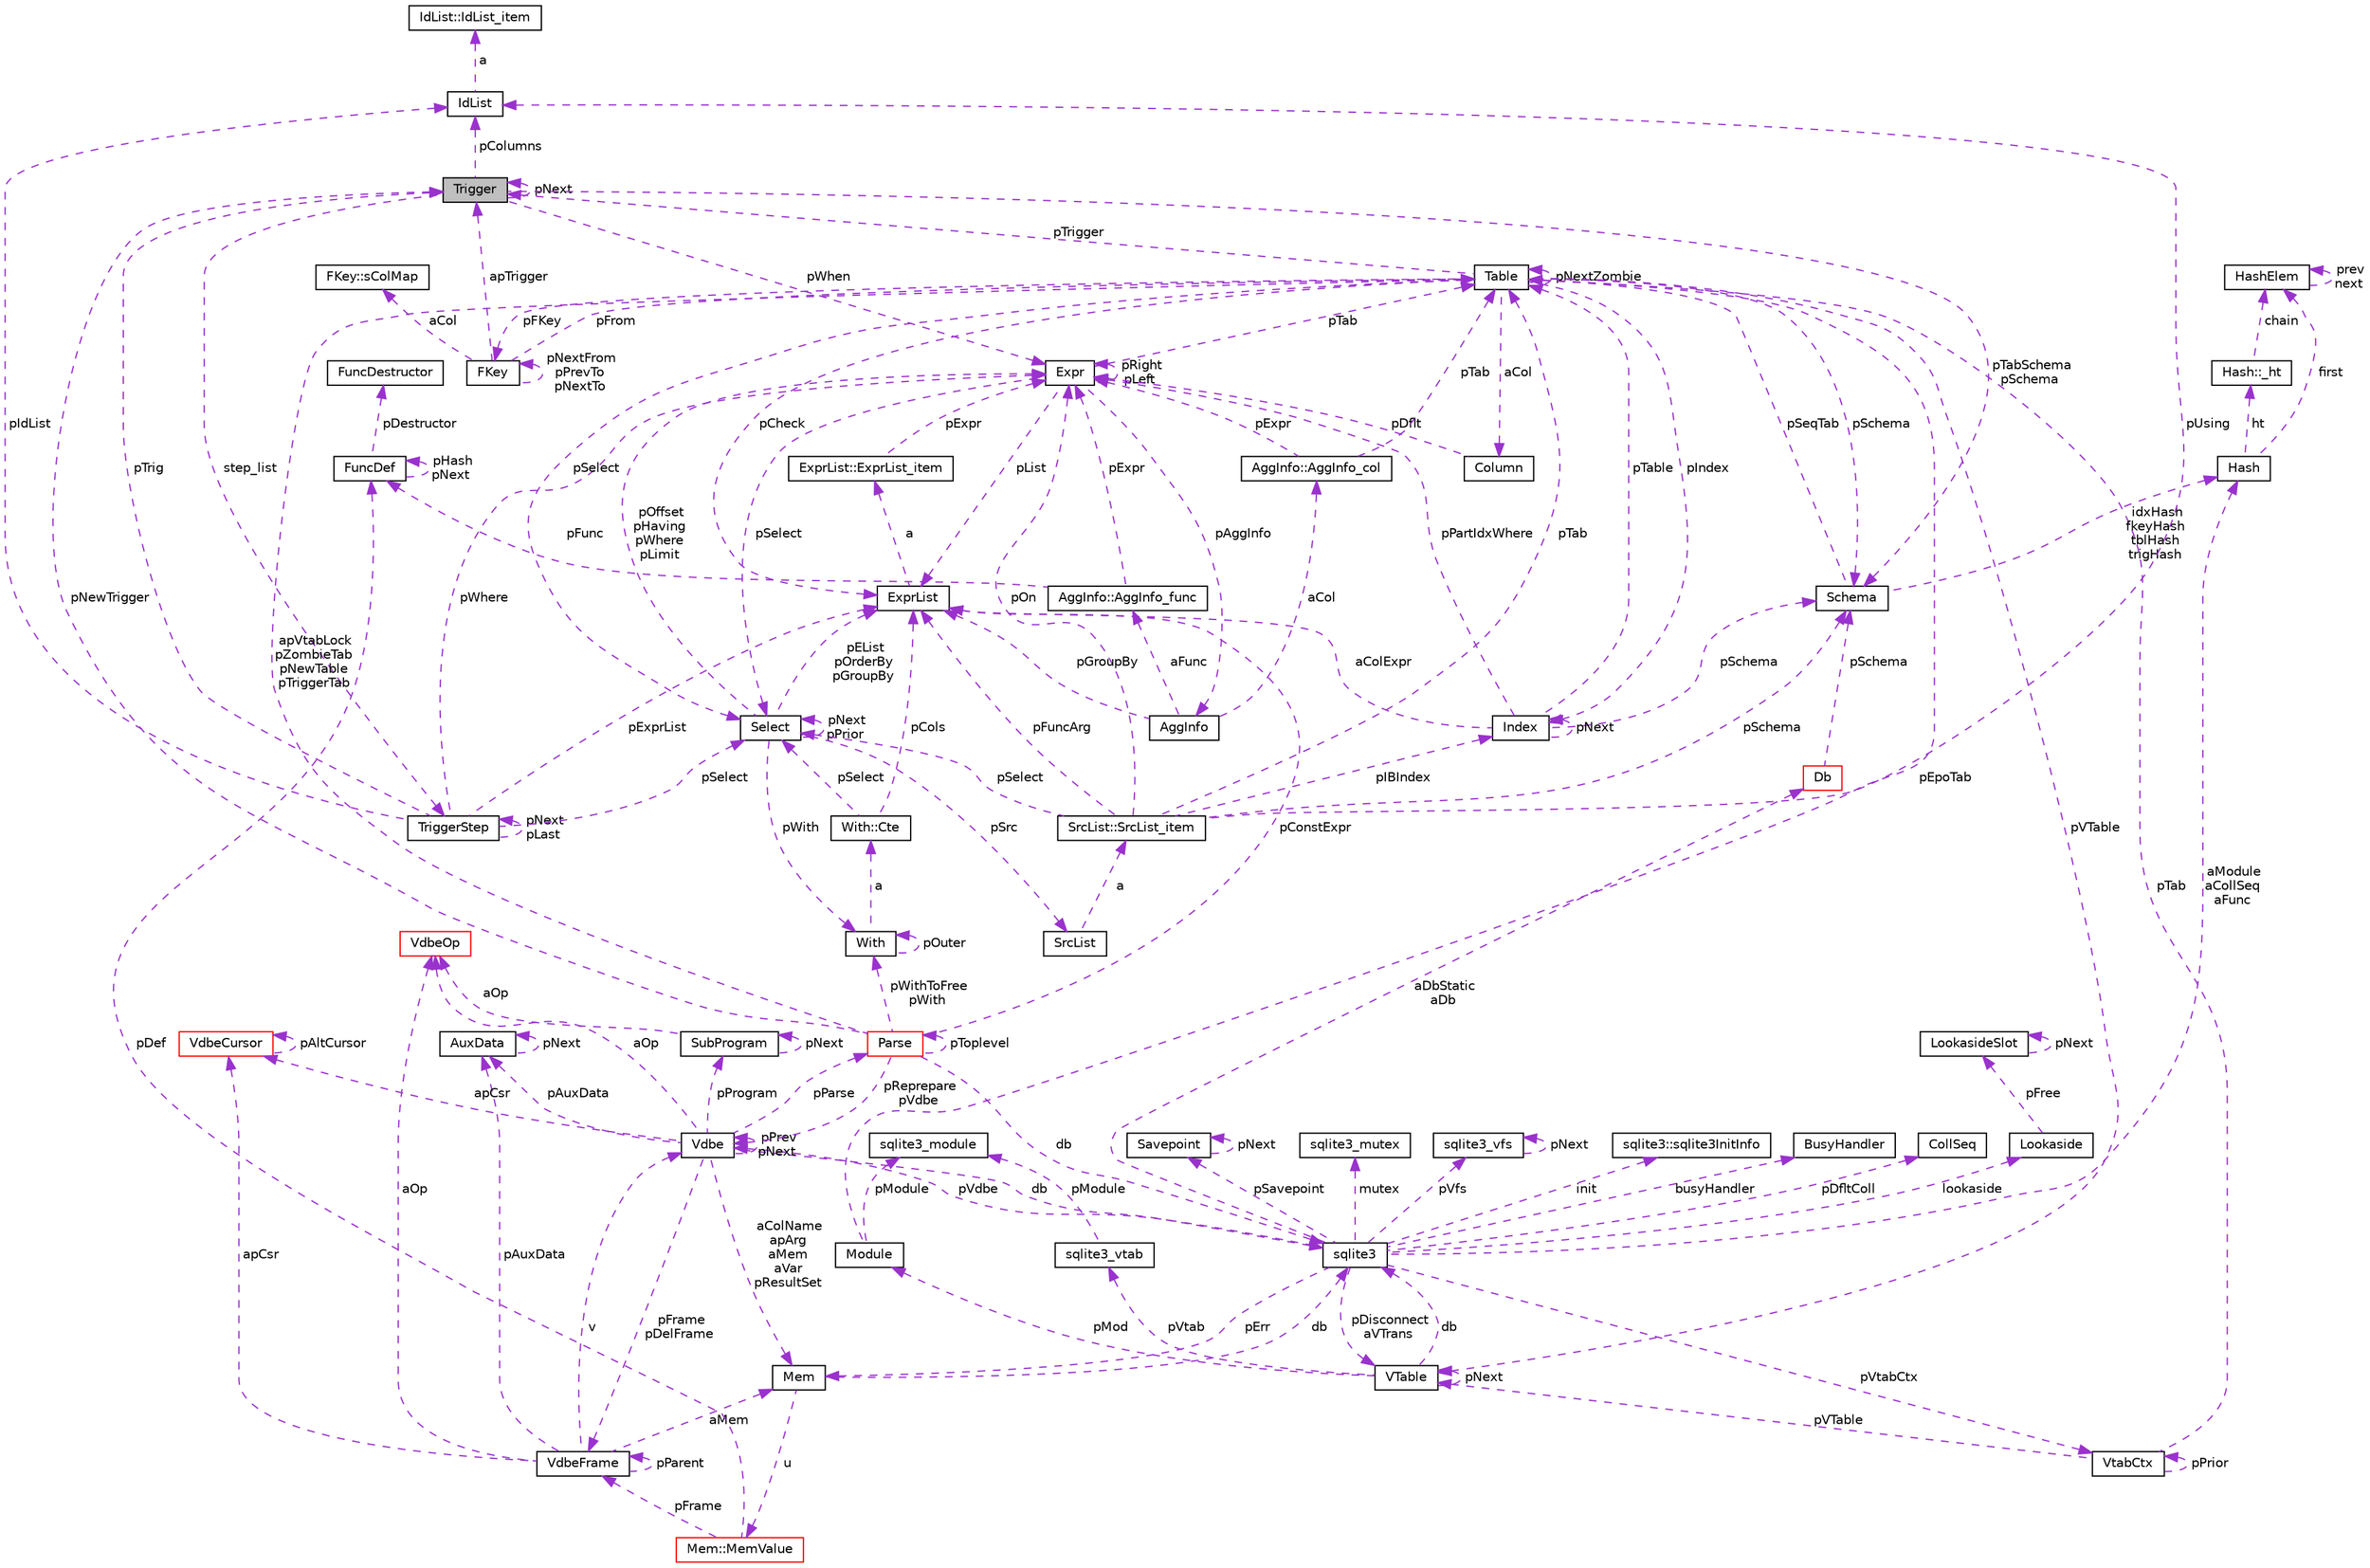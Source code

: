 digraph "Trigger"
{
  edge [fontname="Helvetica",fontsize="10",labelfontname="Helvetica",labelfontsize="10"];
  node [fontname="Helvetica",fontsize="10",shape=record];
  Node1 [label="Trigger",height=0.2,width=0.4,color="black", fillcolor="grey75", style="filled", fontcolor="black"];
  Node2 -> Node1 [dir="back",color="darkorchid3",fontsize="10",style="dashed",label=" step_list" ,fontname="Helvetica"];
  Node2 [label="TriggerStep",height=0.2,width=0.4,color="black", fillcolor="white", style="filled",URL="$structTriggerStep.html"];
  Node2 -> Node2 [dir="back",color="darkorchid3",fontsize="10",style="dashed",label=" pNext\npLast" ,fontname="Helvetica"];
  Node3 -> Node2 [dir="back",color="darkorchid3",fontsize="10",style="dashed",label=" pWhere" ,fontname="Helvetica"];
  Node3 [label="Expr",height=0.2,width=0.4,color="black", fillcolor="white", style="filled",URL="$structExpr.html"];
  Node4 -> Node3 [dir="back",color="darkorchid3",fontsize="10",style="dashed",label=" pAggInfo" ,fontname="Helvetica"];
  Node4 [label="AggInfo",height=0.2,width=0.4,color="black", fillcolor="white", style="filled",URL="$structAggInfo.html"];
  Node5 -> Node4 [dir="back",color="darkorchid3",fontsize="10",style="dashed",label=" aCol" ,fontname="Helvetica"];
  Node5 [label="AggInfo::AggInfo_col",height=0.2,width=0.4,color="black", fillcolor="white", style="filled",URL="$structAggInfo_1_1AggInfo__col.html"];
  Node3 -> Node5 [dir="back",color="darkorchid3",fontsize="10",style="dashed",label=" pExpr" ,fontname="Helvetica"];
  Node6 -> Node5 [dir="back",color="darkorchid3",fontsize="10",style="dashed",label=" pTab" ,fontname="Helvetica"];
  Node6 [label="Table",height=0.2,width=0.4,color="black", fillcolor="white", style="filled",URL="$structTable.html"];
  Node7 -> Node6 [dir="back",color="darkorchid3",fontsize="10",style="dashed",label=" pSchema" ,fontname="Helvetica"];
  Node7 [label="Schema",height=0.2,width=0.4,color="black", fillcolor="white", style="filled",URL="$structSchema.html"];
  Node6 -> Node7 [dir="back",color="darkorchid3",fontsize="10",style="dashed",label=" pSeqTab" ,fontname="Helvetica"];
  Node8 -> Node7 [dir="back",color="darkorchid3",fontsize="10",style="dashed",label=" idxHash\nfkeyHash\ntblHash\ntrigHash" ,fontname="Helvetica"];
  Node8 [label="Hash",height=0.2,width=0.4,color="black", fillcolor="white", style="filled",URL="$structHash.html"];
  Node9 -> Node8 [dir="back",color="darkorchid3",fontsize="10",style="dashed",label=" ht" ,fontname="Helvetica"];
  Node9 [label="Hash::_ht",height=0.2,width=0.4,color="black", fillcolor="white", style="filled",URL="$structHash_1_1__ht.html"];
  Node10 -> Node9 [dir="back",color="darkorchid3",fontsize="10",style="dashed",label=" chain" ,fontname="Helvetica"];
  Node10 [label="HashElem",height=0.2,width=0.4,color="black", fillcolor="white", style="filled",URL="$structHashElem.html"];
  Node10 -> Node10 [dir="back",color="darkorchid3",fontsize="10",style="dashed",label=" prev\nnext" ,fontname="Helvetica"];
  Node10 -> Node8 [dir="back",color="darkorchid3",fontsize="10",style="dashed",label=" first" ,fontname="Helvetica"];
  Node11 -> Node6 [dir="back",color="darkorchid3",fontsize="10",style="dashed",label=" aCol" ,fontname="Helvetica"];
  Node11 [label="Column",height=0.2,width=0.4,color="black", fillcolor="white", style="filled",URL="$structColumn.html"];
  Node3 -> Node11 [dir="back",color="darkorchid3",fontsize="10",style="dashed",label=" pDflt" ,fontname="Helvetica"];
  Node12 -> Node6 [dir="back",color="darkorchid3",fontsize="10",style="dashed",label=" pFKey" ,fontname="Helvetica"];
  Node12 [label="FKey",height=0.2,width=0.4,color="black", fillcolor="white", style="filled",URL="$structFKey.html"];
  Node13 -> Node12 [dir="back",color="darkorchid3",fontsize="10",style="dashed",label=" aCol" ,fontname="Helvetica"];
  Node13 [label="FKey::sColMap",height=0.2,width=0.4,color="black", fillcolor="white", style="filled",URL="$structFKey_1_1sColMap.html"];
  Node12 -> Node12 [dir="back",color="darkorchid3",fontsize="10",style="dashed",label=" pNextFrom\npPrevTo\npNextTo" ,fontname="Helvetica"];
  Node6 -> Node12 [dir="back",color="darkorchid3",fontsize="10",style="dashed",label=" pFrom" ,fontname="Helvetica"];
  Node1 -> Node12 [dir="back",color="darkorchid3",fontsize="10",style="dashed",label=" apTrigger" ,fontname="Helvetica"];
  Node14 -> Node6 [dir="back",color="darkorchid3",fontsize="10",style="dashed",label=" pVTable" ,fontname="Helvetica"];
  Node14 [label="VTable",height=0.2,width=0.4,color="black", fillcolor="white", style="filled",URL="$structVTable.html"];
  Node15 -> Node14 [dir="back",color="darkorchid3",fontsize="10",style="dashed",label=" db" ,fontname="Helvetica"];
  Node15 [label="sqlite3",height=0.2,width=0.4,color="black", fillcolor="white", style="filled",URL="$structsqlite3.html"];
  Node16 -> Node15 [dir="back",color="darkorchid3",fontsize="10",style="dashed",label=" pErr" ,fontname="Helvetica"];
  Node16 [label="Mem",height=0.2,width=0.4,color="black", fillcolor="white", style="filled",URL="$structMem.html"];
  Node17 -> Node16 [dir="back",color="darkorchid3",fontsize="10",style="dashed",label=" u" ,fontname="Helvetica"];
  Node17 [label="Mem::MemValue",height=0.2,width=0.4,color="red", fillcolor="white", style="filled",URL="$unionMem_1_1MemValue.html"];
  Node18 -> Node17 [dir="back",color="darkorchid3",fontsize="10",style="dashed",label=" pFrame" ,fontname="Helvetica"];
  Node18 [label="VdbeFrame",height=0.2,width=0.4,color="black", fillcolor="white", style="filled",URL="$structVdbeFrame.html"];
  Node16 -> Node18 [dir="back",color="darkorchid3",fontsize="10",style="dashed",label=" aMem" ,fontname="Helvetica"];
  Node19 -> Node18 [dir="back",color="darkorchid3",fontsize="10",style="dashed",label=" v" ,fontname="Helvetica"];
  Node19 [label="Vdbe",height=0.2,width=0.4,color="black", fillcolor="white", style="filled",URL="$structVdbe.html"];
  Node16 -> Node19 [dir="back",color="darkorchid3",fontsize="10",style="dashed",label=" aColName\napArg\naMem\naVar\npResultSet" ,fontname="Helvetica"];
  Node19 -> Node19 [dir="back",color="darkorchid3",fontsize="10",style="dashed",label=" pPrev\npNext" ,fontname="Helvetica"];
  Node15 -> Node19 [dir="back",color="darkorchid3",fontsize="10",style="dashed",label=" db" ,fontname="Helvetica"];
  Node18 -> Node19 [dir="back",color="darkorchid3",fontsize="10",style="dashed",label=" pFrame\npDelFrame" ,fontname="Helvetica"];
  Node20 -> Node19 [dir="back",color="darkorchid3",fontsize="10",style="dashed",label=" pAuxData" ,fontname="Helvetica"];
  Node20 [label="AuxData",height=0.2,width=0.4,color="black", fillcolor="white", style="filled",URL="$structAuxData.html"];
  Node20 -> Node20 [dir="back",color="darkorchid3",fontsize="10",style="dashed",label=" pNext" ,fontname="Helvetica"];
  Node21 -> Node19 [dir="back",color="darkorchid3",fontsize="10",style="dashed",label=" pProgram" ,fontname="Helvetica"];
  Node21 [label="SubProgram",height=0.2,width=0.4,color="black", fillcolor="white", style="filled",URL="$structSubProgram.html"];
  Node21 -> Node21 [dir="back",color="darkorchid3",fontsize="10",style="dashed",label=" pNext" ,fontname="Helvetica"];
  Node22 -> Node21 [dir="back",color="darkorchid3",fontsize="10",style="dashed",label=" aOp" ,fontname="Helvetica"];
  Node22 [label="VdbeOp",height=0.2,width=0.4,color="red", fillcolor="white", style="filled",URL="$structVdbeOp.html"];
  Node23 -> Node19 [dir="back",color="darkorchid3",fontsize="10",style="dashed",label=" apCsr" ,fontname="Helvetica"];
  Node23 [label="VdbeCursor",height=0.2,width=0.4,color="red", fillcolor="white", style="filled",URL="$structVdbeCursor.html"];
  Node23 -> Node23 [dir="back",color="darkorchid3",fontsize="10",style="dashed",label=" pAltCursor" ,fontname="Helvetica"];
  Node24 -> Node19 [dir="back",color="darkorchid3",fontsize="10",style="dashed",label=" pParse" ,fontname="Helvetica"];
  Node24 [label="Parse",height=0.2,width=0.4,color="red", fillcolor="white", style="filled",URL="$structParse.html"];
  Node19 -> Node24 [dir="back",color="darkorchid3",fontsize="10",style="dashed",label=" pReprepare\npVdbe" ,fontname="Helvetica"];
  Node15 -> Node24 [dir="back",color="darkorchid3",fontsize="10",style="dashed",label=" db" ,fontname="Helvetica"];
  Node25 -> Node24 [dir="back",color="darkorchid3",fontsize="10",style="dashed",label=" pWithToFree\npWith" ,fontname="Helvetica"];
  Node25 [label="With",height=0.2,width=0.4,color="black", fillcolor="white", style="filled",URL="$structWith.html"];
  Node26 -> Node25 [dir="back",color="darkorchid3",fontsize="10",style="dashed",label=" a" ,fontname="Helvetica"];
  Node26 [label="With::Cte",height=0.2,width=0.4,color="black", fillcolor="white", style="filled",URL="$structWith_1_1Cte.html"];
  Node27 -> Node26 [dir="back",color="darkorchid3",fontsize="10",style="dashed",label=" pSelect" ,fontname="Helvetica"];
  Node27 [label="Select",height=0.2,width=0.4,color="black", fillcolor="white", style="filled",URL="$structSelect.html"];
  Node3 -> Node27 [dir="back",color="darkorchid3",fontsize="10",style="dashed",label=" pOffset\npHaving\npWhere\npLimit" ,fontname="Helvetica"];
  Node25 -> Node27 [dir="back",color="darkorchid3",fontsize="10",style="dashed",label=" pWith" ,fontname="Helvetica"];
  Node27 -> Node27 [dir="back",color="darkorchid3",fontsize="10",style="dashed",label=" pNext\npPrior" ,fontname="Helvetica"];
  Node28 -> Node27 [dir="back",color="darkorchid3",fontsize="10",style="dashed",label=" pSrc" ,fontname="Helvetica"];
  Node28 [label="SrcList",height=0.2,width=0.4,color="black", fillcolor="white", style="filled",URL="$structSrcList.html"];
  Node29 -> Node28 [dir="back",color="darkorchid3",fontsize="10",style="dashed",label=" a" ,fontname="Helvetica"];
  Node29 [label="SrcList::SrcList_item",height=0.2,width=0.4,color="black", fillcolor="white", style="filled",URL="$structSrcList_1_1SrcList__item.html"];
  Node7 -> Node29 [dir="back",color="darkorchid3",fontsize="10",style="dashed",label=" pSchema" ,fontname="Helvetica"];
  Node3 -> Node29 [dir="back",color="darkorchid3",fontsize="10",style="dashed",label=" pOn" ,fontname="Helvetica"];
  Node30 -> Node29 [dir="back",color="darkorchid3",fontsize="10",style="dashed",label=" pUsing" ,fontname="Helvetica"];
  Node30 [label="IdList",height=0.2,width=0.4,color="black", fillcolor="white", style="filled",URL="$structIdList.html"];
  Node31 -> Node30 [dir="back",color="darkorchid3",fontsize="10",style="dashed",label=" a" ,fontname="Helvetica"];
  Node31 [label="IdList::IdList_item",height=0.2,width=0.4,color="black", fillcolor="white", style="filled",URL="$structIdList_1_1IdList__item.html"];
  Node6 -> Node29 [dir="back",color="darkorchid3",fontsize="10",style="dashed",label=" pTab" ,fontname="Helvetica"];
  Node27 -> Node29 [dir="back",color="darkorchid3",fontsize="10",style="dashed",label=" pSelect" ,fontname="Helvetica"];
  Node32 -> Node29 [dir="back",color="darkorchid3",fontsize="10",style="dashed",label=" pIBIndex" ,fontname="Helvetica"];
  Node32 [label="Index",height=0.2,width=0.4,color="black", fillcolor="white", style="filled",URL="$structIndex.html"];
  Node7 -> Node32 [dir="back",color="darkorchid3",fontsize="10",style="dashed",label=" pSchema" ,fontname="Helvetica"];
  Node3 -> Node32 [dir="back",color="darkorchid3",fontsize="10",style="dashed",label=" pPartIdxWhere" ,fontname="Helvetica"];
  Node6 -> Node32 [dir="back",color="darkorchid3",fontsize="10",style="dashed",label=" pTable" ,fontname="Helvetica"];
  Node33 -> Node32 [dir="back",color="darkorchid3",fontsize="10",style="dashed",label=" aColExpr" ,fontname="Helvetica"];
  Node33 [label="ExprList",height=0.2,width=0.4,color="black", fillcolor="white", style="filled",URL="$structExprList.html"];
  Node34 -> Node33 [dir="back",color="darkorchid3",fontsize="10",style="dashed",label=" a" ,fontname="Helvetica"];
  Node34 [label="ExprList::ExprList_item",height=0.2,width=0.4,color="black", fillcolor="white", style="filled",URL="$structExprList_1_1ExprList__item.html"];
  Node3 -> Node34 [dir="back",color="darkorchid3",fontsize="10",style="dashed",label=" pExpr" ,fontname="Helvetica"];
  Node32 -> Node32 [dir="back",color="darkorchid3",fontsize="10",style="dashed",label=" pNext" ,fontname="Helvetica"];
  Node33 -> Node29 [dir="back",color="darkorchid3",fontsize="10",style="dashed",label=" pFuncArg" ,fontname="Helvetica"];
  Node33 -> Node27 [dir="back",color="darkorchid3",fontsize="10",style="dashed",label=" pEList\npOrderBy\npGroupBy" ,fontname="Helvetica"];
  Node33 -> Node26 [dir="back",color="darkorchid3",fontsize="10",style="dashed",label=" pCols" ,fontname="Helvetica"];
  Node25 -> Node25 [dir="back",color="darkorchid3",fontsize="10",style="dashed",label=" pOuter" ,fontname="Helvetica"];
  Node6 -> Node24 [dir="back",color="darkorchid3",fontsize="10",style="dashed",label=" apVtabLock\npZombieTab\npNewTable\npTriggerTab" ,fontname="Helvetica"];
  Node1 -> Node24 [dir="back",color="darkorchid3",fontsize="10",style="dashed",label=" pNewTrigger" ,fontname="Helvetica"];
  Node33 -> Node24 [dir="back",color="darkorchid3",fontsize="10",style="dashed",label=" pConstExpr" ,fontname="Helvetica"];
  Node24 -> Node24 [dir="back",color="darkorchid3",fontsize="10",style="dashed",label=" pToplevel" ,fontname="Helvetica"];
  Node22 -> Node19 [dir="back",color="darkorchid3",fontsize="10",style="dashed",label=" aOp" ,fontname="Helvetica"];
  Node18 -> Node18 [dir="back",color="darkorchid3",fontsize="10",style="dashed",label=" pParent" ,fontname="Helvetica"];
  Node20 -> Node18 [dir="back",color="darkorchid3",fontsize="10",style="dashed",label=" pAuxData" ,fontname="Helvetica"];
  Node23 -> Node18 [dir="back",color="darkorchid3",fontsize="10",style="dashed",label=" apCsr" ,fontname="Helvetica"];
  Node22 -> Node18 [dir="back",color="darkorchid3",fontsize="10",style="dashed",label=" aOp" ,fontname="Helvetica"];
  Node35 -> Node17 [dir="back",color="darkorchid3",fontsize="10",style="dashed",label=" pDef" ,fontname="Helvetica"];
  Node35 [label="FuncDef",height=0.2,width=0.4,color="black", fillcolor="white", style="filled",URL="$structFuncDef.html"];
  Node36 -> Node35 [dir="back",color="darkorchid3",fontsize="10",style="dashed",label=" pDestructor" ,fontname="Helvetica"];
  Node36 [label="FuncDestructor",height=0.2,width=0.4,color="black", fillcolor="white", style="filled",URL="$structFuncDestructor.html"];
  Node35 -> Node35 [dir="back",color="darkorchid3",fontsize="10",style="dashed",label=" pHash\npNext" ,fontname="Helvetica"];
  Node15 -> Node16 [dir="back",color="darkorchid3",fontsize="10",style="dashed",label=" db" ,fontname="Helvetica"];
  Node19 -> Node15 [dir="back",color="darkorchid3",fontsize="10",style="dashed",label=" pVdbe" ,fontname="Helvetica"];
  Node37 -> Node15 [dir="back",color="darkorchid3",fontsize="10",style="dashed",label=" pSavepoint" ,fontname="Helvetica"];
  Node37 [label="Savepoint",height=0.2,width=0.4,color="black", fillcolor="white", style="filled",URL="$structSavepoint.html"];
  Node37 -> Node37 [dir="back",color="darkorchid3",fontsize="10",style="dashed",label=" pNext" ,fontname="Helvetica"];
  Node38 -> Node15 [dir="back",color="darkorchid3",fontsize="10",style="dashed",label=" lookaside" ,fontname="Helvetica"];
  Node38 [label="Lookaside",height=0.2,width=0.4,color="black", fillcolor="white", style="filled",URL="$structLookaside.html"];
  Node39 -> Node38 [dir="back",color="darkorchid3",fontsize="10",style="dashed",label=" pFree" ,fontname="Helvetica"];
  Node39 [label="LookasideSlot",height=0.2,width=0.4,color="black", fillcolor="white", style="filled",URL="$structLookasideSlot.html"];
  Node39 -> Node39 [dir="back",color="darkorchid3",fontsize="10",style="dashed",label=" pNext" ,fontname="Helvetica"];
  Node40 -> Node15 [dir="back",color="darkorchid3",fontsize="10",style="dashed",label=" mutex" ,fontname="Helvetica"];
  Node40 [label="sqlite3_mutex",height=0.2,width=0.4,color="black", fillcolor="white", style="filled",URL="$structsqlite3__mutex.html"];
  Node41 -> Node15 [dir="back",color="darkorchid3",fontsize="10",style="dashed",label=" pVfs" ,fontname="Helvetica"];
  Node41 [label="sqlite3_vfs",height=0.2,width=0.4,color="black", fillcolor="white", style="filled",URL="$structsqlite3__vfs.html"];
  Node41 -> Node41 [dir="back",color="darkorchid3",fontsize="10",style="dashed",label=" pNext" ,fontname="Helvetica"];
  Node42 -> Node15 [dir="back",color="darkorchid3",fontsize="10",style="dashed",label=" init" ,fontname="Helvetica"];
  Node42 [label="sqlite3::sqlite3InitInfo",height=0.2,width=0.4,color="black", fillcolor="white", style="filled",URL="$structsqlite3_1_1sqlite3InitInfo.html"];
  Node43 -> Node15 [dir="back",color="darkorchid3",fontsize="10",style="dashed",label=" busyHandler" ,fontname="Helvetica"];
  Node43 [label="BusyHandler",height=0.2,width=0.4,color="black", fillcolor="white", style="filled",URL="$structBusyHandler.html"];
  Node44 -> Node15 [dir="back",color="darkorchid3",fontsize="10",style="dashed",label=" pVtabCtx" ,fontname="Helvetica"];
  Node44 [label="VtabCtx",height=0.2,width=0.4,color="black", fillcolor="white", style="filled",URL="$structVtabCtx.html"];
  Node44 -> Node44 [dir="back",color="darkorchid3",fontsize="10",style="dashed",label=" pPrior" ,fontname="Helvetica"];
  Node14 -> Node44 [dir="back",color="darkorchid3",fontsize="10",style="dashed",label=" pVTable" ,fontname="Helvetica"];
  Node6 -> Node44 [dir="back",color="darkorchid3",fontsize="10",style="dashed",label=" pTab" ,fontname="Helvetica"];
  Node45 -> Node15 [dir="back",color="darkorchid3",fontsize="10",style="dashed",label=" pDfltColl" ,fontname="Helvetica"];
  Node45 [label="CollSeq",height=0.2,width=0.4,color="black", fillcolor="white", style="filled",URL="$structCollSeq.html"];
  Node14 -> Node15 [dir="back",color="darkorchid3",fontsize="10",style="dashed",label=" pDisconnect\naVTrans" ,fontname="Helvetica"];
  Node46 -> Node15 [dir="back",color="darkorchid3",fontsize="10",style="dashed",label=" aDbStatic\naDb" ,fontname="Helvetica"];
  Node46 [label="Db",height=0.2,width=0.4,color="red", fillcolor="white", style="filled",URL="$structDb.html"];
  Node7 -> Node46 [dir="back",color="darkorchid3",fontsize="10",style="dashed",label=" pSchema" ,fontname="Helvetica"];
  Node8 -> Node15 [dir="back",color="darkorchid3",fontsize="10",style="dashed",label=" aModule\naCollSeq\naFunc" ,fontname="Helvetica"];
  Node14 -> Node14 [dir="back",color="darkorchid3",fontsize="10",style="dashed",label=" pNext" ,fontname="Helvetica"];
  Node47 -> Node14 [dir="back",color="darkorchid3",fontsize="10",style="dashed",label=" pMod" ,fontname="Helvetica"];
  Node47 [label="Module",height=0.2,width=0.4,color="black", fillcolor="white", style="filled",URL="$structModule.html"];
  Node48 -> Node47 [dir="back",color="darkorchid3",fontsize="10",style="dashed",label=" pModule" ,fontname="Helvetica"];
  Node48 [label="sqlite3_module",height=0.2,width=0.4,color="black", fillcolor="white", style="filled",URL="$structsqlite3__module.html"];
  Node6 -> Node47 [dir="back",color="darkorchid3",fontsize="10",style="dashed",label=" pEpoTab" ,fontname="Helvetica"];
  Node49 -> Node14 [dir="back",color="darkorchid3",fontsize="10",style="dashed",label=" pVtab" ,fontname="Helvetica"];
  Node49 [label="sqlite3_vtab",height=0.2,width=0.4,color="black", fillcolor="white", style="filled",URL="$structsqlite3__vtab.html"];
  Node48 -> Node49 [dir="back",color="darkorchid3",fontsize="10",style="dashed",label=" pModule" ,fontname="Helvetica"];
  Node6 -> Node6 [dir="back",color="darkorchid3",fontsize="10",style="dashed",label=" pNextZombie" ,fontname="Helvetica"];
  Node1 -> Node6 [dir="back",color="darkorchid3",fontsize="10",style="dashed",label=" pTrigger" ,fontname="Helvetica"];
  Node27 -> Node6 [dir="back",color="darkorchid3",fontsize="10",style="dashed",label=" pSelect" ,fontname="Helvetica"];
  Node33 -> Node6 [dir="back",color="darkorchid3",fontsize="10",style="dashed",label=" pCheck" ,fontname="Helvetica"];
  Node32 -> Node6 [dir="back",color="darkorchid3",fontsize="10",style="dashed",label=" pIndex" ,fontname="Helvetica"];
  Node50 -> Node4 [dir="back",color="darkorchid3",fontsize="10",style="dashed",label=" aFunc" ,fontname="Helvetica"];
  Node50 [label="AggInfo::AggInfo_func",height=0.2,width=0.4,color="black", fillcolor="white", style="filled",URL="$structAggInfo_1_1AggInfo__func.html"];
  Node3 -> Node50 [dir="back",color="darkorchid3",fontsize="10",style="dashed",label=" pExpr" ,fontname="Helvetica"];
  Node35 -> Node50 [dir="back",color="darkorchid3",fontsize="10",style="dashed",label=" pFunc" ,fontname="Helvetica"];
  Node33 -> Node4 [dir="back",color="darkorchid3",fontsize="10",style="dashed",label=" pGroupBy" ,fontname="Helvetica"];
  Node3 -> Node3 [dir="back",color="darkorchid3",fontsize="10",style="dashed",label=" pRight\npLeft" ,fontname="Helvetica"];
  Node6 -> Node3 [dir="back",color="darkorchid3",fontsize="10",style="dashed",label=" pTab" ,fontname="Helvetica"];
  Node27 -> Node3 [dir="back",color="darkorchid3",fontsize="10",style="dashed",label=" pSelect" ,fontname="Helvetica"];
  Node33 -> Node3 [dir="back",color="darkorchid3",fontsize="10",style="dashed",label=" pList" ,fontname="Helvetica"];
  Node30 -> Node2 [dir="back",color="darkorchid3",fontsize="10",style="dashed",label=" pIdList" ,fontname="Helvetica"];
  Node27 -> Node2 [dir="back",color="darkorchid3",fontsize="10",style="dashed",label=" pSelect" ,fontname="Helvetica"];
  Node1 -> Node2 [dir="back",color="darkorchid3",fontsize="10",style="dashed",label=" pTrig" ,fontname="Helvetica"];
  Node33 -> Node2 [dir="back",color="darkorchid3",fontsize="10",style="dashed",label=" pExprList" ,fontname="Helvetica"];
  Node7 -> Node1 [dir="back",color="darkorchid3",fontsize="10",style="dashed",label=" pTabSchema\npSchema" ,fontname="Helvetica"];
  Node3 -> Node1 [dir="back",color="darkorchid3",fontsize="10",style="dashed",label=" pWhen" ,fontname="Helvetica"];
  Node30 -> Node1 [dir="back",color="darkorchid3",fontsize="10",style="dashed",label=" pColumns" ,fontname="Helvetica"];
  Node1 -> Node1 [dir="back",color="darkorchid3",fontsize="10",style="dashed",label=" pNext" ,fontname="Helvetica"];
}
